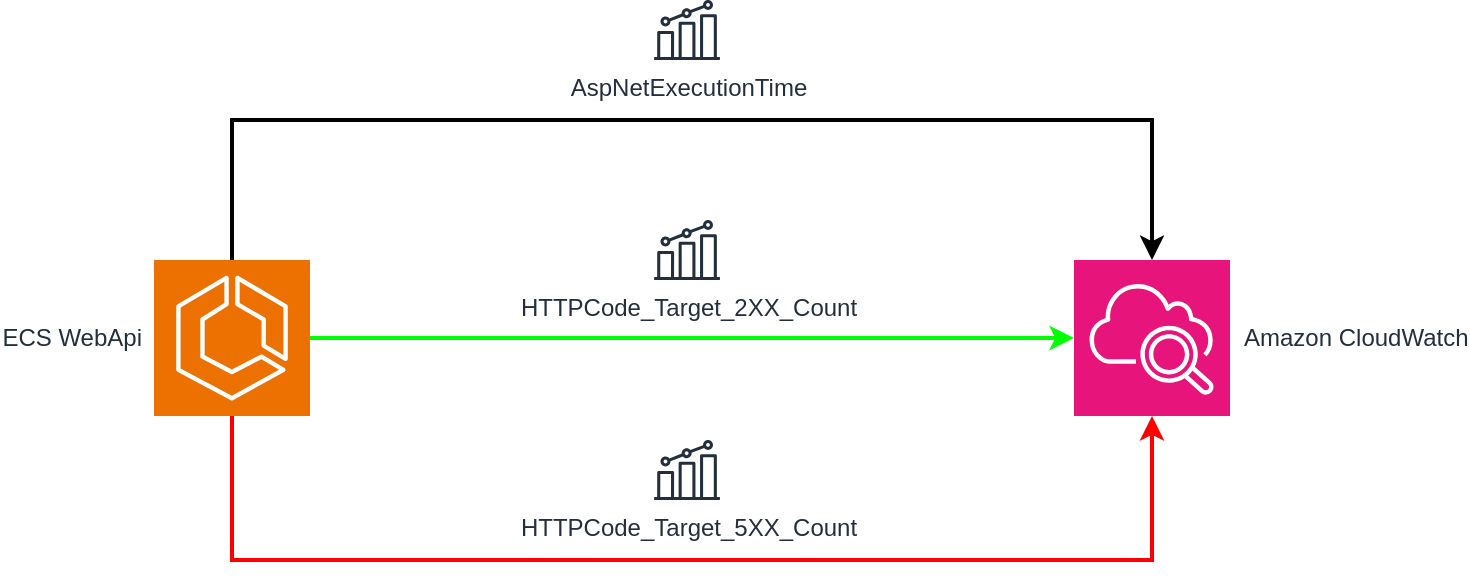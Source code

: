 <mxfile version="22.1.16" type="device">
  <diagram name="Page-1" id="MDXd1sd3QAMR7ODp--8f">
    <mxGraphModel dx="1098" dy="988" grid="1" gridSize="10" guides="1" tooltips="1" connect="1" arrows="1" fold="1" page="1" pageScale="1" pageWidth="850" pageHeight="1100" math="0" shadow="0">
      <root>
        <mxCell id="0" />
        <mxCell id="1" parent="0" />
        <mxCell id="MqpLqy_DTzzboS0R3c-Q-1" value="ECS WebApi" style="sketch=0;points=[[0,0,0],[0.25,0,0],[0.5,0,0],[0.75,0,0],[1,0,0],[0,1,0],[0.25,1,0],[0.5,1,0],[0.75,1,0],[1,1,0],[0,0.25,0],[0,0.5,0],[0,0.75,0],[1,0.25,0],[1,0.5,0],[1,0.75,0]];outlineConnect=0;fontColor=#232F3E;fillColor=#ED7100;strokeColor=#ffffff;dashed=0;verticalLabelPosition=middle;verticalAlign=middle;align=right;html=1;fontSize=12;fontStyle=0;aspect=fixed;shape=mxgraph.aws4.resourceIcon;resIcon=mxgraph.aws4.ecs;spacingRight=5;labelPosition=left;" vertex="1" parent="1">
          <mxGeometry x="190" y="370" width="78" height="78" as="geometry" />
        </mxCell>
        <mxCell id="MqpLqy_DTzzboS0R3c-Q-2" value="HTTPCode_Target_5XX_Count" style="sketch=0;outlineConnect=0;fontColor=#232F3E;gradientColor=none;fillColor=#232F3D;strokeColor=none;dashed=0;verticalLabelPosition=bottom;verticalAlign=top;align=center;html=1;fontSize=12;fontStyle=0;aspect=fixed;pointerEvents=1;shape=mxgraph.aws4.metrics;" vertex="1" parent="1">
          <mxGeometry x="440.04" y="460" width="32.96" height="30" as="geometry" />
        </mxCell>
        <mxCell id="MqpLqy_DTzzboS0R3c-Q-3" value="Amazon CloudWatch" style="sketch=0;points=[[0,0,0],[0.25,0,0],[0.5,0,0],[0.75,0,0],[1,0,0],[0,1,0],[0.25,1,0],[0.5,1,0],[0.75,1,0],[1,1,0],[0,0.25,0],[0,0.5,0],[0,0.75,0],[1,0.25,0],[1,0.5,0],[1,0.75,0]];points=[[0,0,0],[0.25,0,0],[0.5,0,0],[0.75,0,0],[1,0,0],[0,1,0],[0.25,1,0],[0.5,1,0],[0.75,1,0],[1,1,0],[0,0.25,0],[0,0.5,0],[0,0.75,0],[1,0.25,0],[1,0.5,0],[1,0.75,0]];outlineConnect=0;fontColor=#232F3E;fillColor=#E7157B;strokeColor=#ffffff;dashed=0;verticalLabelPosition=middle;verticalAlign=middle;align=left;html=1;fontSize=12;fontStyle=0;aspect=fixed;shape=mxgraph.aws4.resourceIcon;resIcon=mxgraph.aws4.cloudwatch_2;labelPosition=right;spacingLeft=5;" vertex="1" parent="1">
          <mxGeometry x="650" y="370" width="78" height="78" as="geometry" />
        </mxCell>
        <mxCell id="MqpLqy_DTzzboS0R3c-Q-4" style="edgeStyle=orthogonalEdgeStyle;rounded=0;orthogonalLoop=1;jettySize=auto;html=1;entryX=0;entryY=0.5;entryDx=0;entryDy=0;entryPerimeter=0;strokeColor=#00FF00;strokeWidth=2;" edge="1" parent="1" source="MqpLqy_DTzzboS0R3c-Q-1" target="MqpLqy_DTzzboS0R3c-Q-3">
          <mxGeometry relative="1" as="geometry" />
        </mxCell>
        <mxCell id="MqpLqy_DTzzboS0R3c-Q-5" style="edgeStyle=orthogonalEdgeStyle;rounded=0;orthogonalLoop=1;jettySize=auto;html=1;entryX=0.5;entryY=1;entryDx=0;entryDy=0;entryPerimeter=0;fontColor=#000000;strokeColor=#FF0000;strokeWidth=2;" edge="1" parent="1" source="MqpLqy_DTzzboS0R3c-Q-1" target="MqpLqy_DTzzboS0R3c-Q-3">
          <mxGeometry relative="1" as="geometry">
            <Array as="points">
              <mxPoint x="229" y="520" />
              <mxPoint x="689" y="520" />
            </Array>
          </mxGeometry>
        </mxCell>
        <mxCell id="MqpLqy_DTzzboS0R3c-Q-6" style="edgeStyle=orthogonalEdgeStyle;rounded=0;orthogonalLoop=1;jettySize=auto;html=1;entryX=0.5;entryY=0;entryDx=0;entryDy=0;entryPerimeter=0;strokeWidth=2;" edge="1" parent="1" source="MqpLqy_DTzzboS0R3c-Q-1" target="MqpLqy_DTzzboS0R3c-Q-3">
          <mxGeometry relative="1" as="geometry">
            <Array as="points">
              <mxPoint x="229" y="300" />
              <mxPoint x="689" y="300" />
            </Array>
          </mxGeometry>
        </mxCell>
        <mxCell id="MqpLqy_DTzzboS0R3c-Q-8" value="AspNetExecutionTime" style="sketch=0;outlineConnect=0;fontColor=#232F3E;gradientColor=none;fillColor=#232F3D;strokeColor=none;dashed=0;verticalLabelPosition=bottom;verticalAlign=top;align=center;html=1;fontSize=12;fontStyle=0;aspect=fixed;pointerEvents=1;shape=mxgraph.aws4.metrics;" vertex="1" parent="1">
          <mxGeometry x="440.04" y="240" width="32.96" height="30" as="geometry" />
        </mxCell>
        <mxCell id="MqpLqy_DTzzboS0R3c-Q-9" value="HTTPCode_Target_2XX_Count" style="sketch=0;outlineConnect=0;fontColor=#232F3E;gradientColor=none;fillColor=#232F3D;strokeColor=none;dashed=0;verticalLabelPosition=bottom;verticalAlign=top;align=center;html=1;fontSize=12;fontStyle=0;aspect=fixed;pointerEvents=1;shape=mxgraph.aws4.metrics;" vertex="1" parent="1">
          <mxGeometry x="440.04" y="350" width="32.96" height="30" as="geometry" />
        </mxCell>
      </root>
    </mxGraphModel>
  </diagram>
</mxfile>
